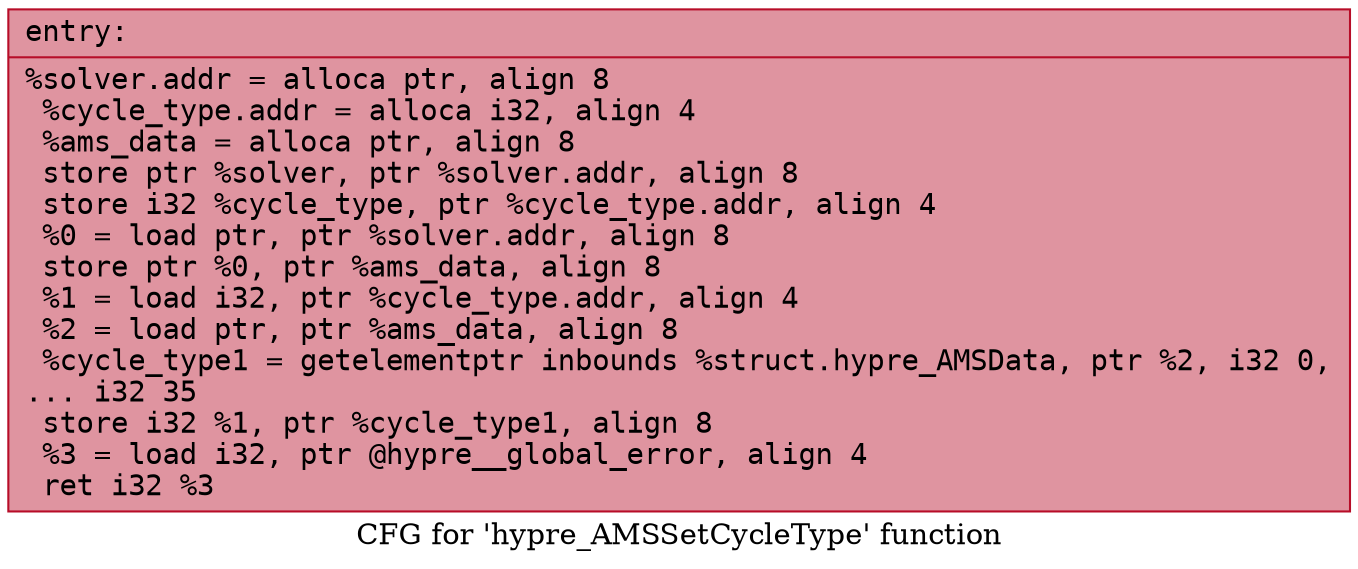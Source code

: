 digraph "CFG for 'hypre_AMSSetCycleType' function" {
	label="CFG for 'hypre_AMSSetCycleType' function";

	Node0x56058d79b9f0 [shape=record,color="#b70d28ff", style=filled, fillcolor="#b70d2870" fontname="Courier",label="{entry:\l|  %solver.addr = alloca ptr, align 8\l  %cycle_type.addr = alloca i32, align 4\l  %ams_data = alloca ptr, align 8\l  store ptr %solver, ptr %solver.addr, align 8\l  store i32 %cycle_type, ptr %cycle_type.addr, align 4\l  %0 = load ptr, ptr %solver.addr, align 8\l  store ptr %0, ptr %ams_data, align 8\l  %1 = load i32, ptr %cycle_type.addr, align 4\l  %2 = load ptr, ptr %ams_data, align 8\l  %cycle_type1 = getelementptr inbounds %struct.hypre_AMSData, ptr %2, i32 0,\l... i32 35\l  store i32 %1, ptr %cycle_type1, align 8\l  %3 = load i32, ptr @hypre__global_error, align 4\l  ret i32 %3\l}"];
}
